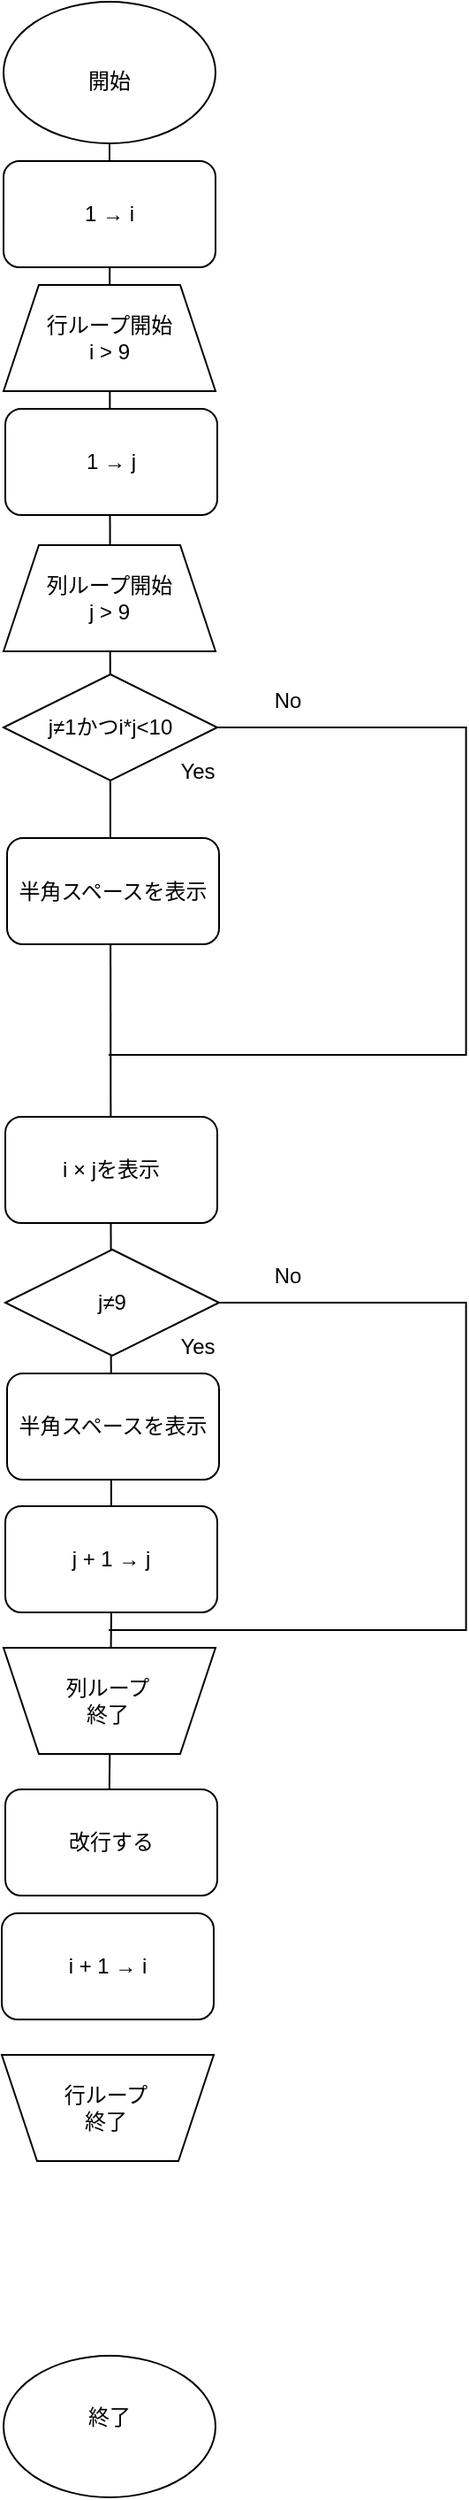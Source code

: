 <mxfile>
    <diagram id="XH0Vy2zy-eVzDtVqT014" name="ページ1">
        <mxGraphModel dx="601" dy="1788" grid="1" gridSize="10" guides="1" tooltips="1" connect="1" arrows="1" fold="1" page="1" pageScale="1" pageWidth="827" pageHeight="1169" math="0" shadow="0">
            <root>
                <mxCell id="0"/>
                <mxCell id="1" parent="0"/>
                <mxCell id="94" value="" style="shape=partialRectangle;whiteSpace=wrap;html=1;bottom=1;right=1;left=1;top=0;fillColor=none;routingCenterX=-0.5;rotation=-90;" vertex="1" parent="1">
                    <mxGeometry x="278.41" y="-758.41" width="185" height="201.82" as="geometry"/>
                </mxCell>
                <mxCell id="83" value="" style="endArrow=none;html=1;entryX=0.5;entryY=1;entryDx=0;entryDy=0;" parent="1" target="82" edge="1">
                    <mxGeometry width="50" height="50" relative="1" as="geometry">
                        <mxPoint x="269.82" y="-139.841" as="sourcePoint"/>
                        <mxPoint x="270" y="-830" as="targetPoint"/>
                    </mxGeometry>
                </mxCell>
                <mxCell id="74" value="" style="shape=partialRectangle;whiteSpace=wrap;html=1;bottom=1;right=1;left=1;top=0;fillColor=none;routingCenterX=-0.5;rotation=-90;" parent="1" vertex="1">
                    <mxGeometry x="278.41" y="-433.41" width="185" height="201.82" as="geometry"/>
                </mxCell>
                <mxCell id="18" value="" style="endArrow=none;html=1;entryX=0.5;entryY=1;entryDx=0;entryDy=0;" parent="1" source="82" edge="1">
                    <mxGeometry width="50" height="50" relative="1" as="geometry">
                        <mxPoint x="270" y="-440" as="sourcePoint"/>
                        <mxPoint x="270" y="-1080" as="targetPoint"/>
                    </mxGeometry>
                </mxCell>
                <mxCell id="30" value="" style="group" parent="1" vertex="1" connectable="0">
                    <mxGeometry x="210" y="70" width="120" height="100" as="geometry"/>
                </mxCell>
                <mxCell id="13" value="" style="ellipse;whiteSpace=wrap;html=1;" parent="30" vertex="1">
                    <mxGeometry y="100" width="120" height="80" as="geometry"/>
                </mxCell>
                <mxCell id="15" value="終了" style="text;html=1;align=center;verticalAlign=middle;whiteSpace=wrap;rounded=0;" parent="30" vertex="1">
                    <mxGeometry x="30" y="120" width="60" height="30" as="geometry"/>
                </mxCell>
                <mxCell id="3" value="行ループ開始&lt;div&gt;i &amp;gt; 9&lt;/div&gt;" style="shape=trapezoid;perimeter=trapezoidPerimeter;whiteSpace=wrap;html=1;fixedSize=1;" parent="1" vertex="1">
                    <mxGeometry x="210" y="-1000" width="120" height="60" as="geometry"/>
                </mxCell>
                <mxCell id="11" value="" style="ellipse;whiteSpace=wrap;html=1;" parent="1" vertex="1">
                    <mxGeometry x="210" y="-1160" width="120" height="80" as="geometry"/>
                </mxCell>
                <mxCell id="14" value="開始" style="text;html=1;align=center;verticalAlign=middle;whiteSpace=wrap;rounded=0;" parent="1" vertex="1">
                    <mxGeometry x="240" y="-1130" width="60" height="30" as="geometry"/>
                </mxCell>
                <mxCell id="56" value="i + 1 → i" style="rounded=1;whiteSpace=wrap;html=1;" parent="1" vertex="1">
                    <mxGeometry x="209" y="-80" width="120" height="60" as="geometry"/>
                </mxCell>
                <mxCell id="59" value="" style="group" parent="1" vertex="1" connectable="0">
                    <mxGeometry x="209" width="120" height="60" as="geometry"/>
                </mxCell>
                <mxCell id="54" value="" style="shape=trapezoid;perimeter=trapezoidPerimeter;whiteSpace=wrap;html=1;fixedSize=1;rotation=-180;" parent="59" vertex="1">
                    <mxGeometry width="120" height="60" as="geometry"/>
                </mxCell>
                <mxCell id="55" value="行ループ&lt;div&gt;終了&lt;/div&gt;" style="text;html=1;align=center;verticalAlign=middle;whiteSpace=wrap;rounded=0;" parent="59" vertex="1">
                    <mxGeometry x="29" y="15" width="60" height="30" as="geometry"/>
                </mxCell>
                <mxCell id="65" value="1 → i" style="rounded=1;whiteSpace=wrap;html=1;" parent="1" vertex="1">
                    <mxGeometry x="210" y="-1070" width="120" height="60" as="geometry"/>
                </mxCell>
                <mxCell id="73" value="j≠9" style="rhombus;whiteSpace=wrap;html=1;" parent="1" vertex="1">
                    <mxGeometry x="211" y="-455" width="121" height="60" as="geometry"/>
                </mxCell>
                <mxCell id="75" value="No" style="text;html=1;align=center;verticalAlign=middle;whiteSpace=wrap;rounded=0;" parent="1" vertex="1">
                    <mxGeometry x="341" y="-455" width="60" height="30" as="geometry"/>
                </mxCell>
                <mxCell id="76" value="Yes" style="text;html=1;align=center;verticalAlign=middle;whiteSpace=wrap;rounded=0;" parent="1" vertex="1">
                    <mxGeometry x="290" y="-415" width="60" height="30" as="geometry"/>
                </mxCell>
                <mxCell id="77" value="&lt;span style=&quot;color: rgb(0, 0, 0);&quot;&gt;半角スペースを表示&lt;/span&gt;" style="rounded=1;whiteSpace=wrap;html=1;" parent="1" vertex="1">
                    <mxGeometry x="212" y="-385" width="120" height="60" as="geometry"/>
                </mxCell>
                <mxCell id="78" value="改行する" style="rounded=1;whiteSpace=wrap;html=1;" parent="1" vertex="1">
                    <mxGeometry x="211.0" y="-150" width="120" height="60" as="geometry"/>
                </mxCell>
                <mxCell id="79" value="i × jを表示" style="rounded=1;whiteSpace=wrap;html=1;" parent="1" vertex="1">
                    <mxGeometry x="211" y="-530" width="120" height="60" as="geometry"/>
                </mxCell>
                <mxCell id="80" value="列ループ開始&lt;div&gt;j &amp;gt; 9&lt;/div&gt;" style="shape=trapezoid;perimeter=trapezoidPerimeter;whiteSpace=wrap;html=1;fixedSize=1;" parent="1" vertex="1">
                    <mxGeometry x="210" y="-853" width="120" height="60" as="geometry"/>
                </mxCell>
                <mxCell id="81" value="1 → j" style="rounded=1;whiteSpace=wrap;html=1;" parent="1" vertex="1">
                    <mxGeometry x="211" y="-930" width="120" height="60" as="geometry"/>
                </mxCell>
                <mxCell id="82" value="j + 1 → j" style="rounded=1;whiteSpace=wrap;html=1;" parent="1" vertex="1">
                    <mxGeometry x="211" y="-310" width="120" height="60" as="geometry"/>
                </mxCell>
                <mxCell id="92" value="" style="group" parent="1" vertex="1" connectable="0">
                    <mxGeometry x="210" y="-230" width="120" height="60" as="geometry"/>
                </mxCell>
                <mxCell id="89" value="" style="shape=trapezoid;perimeter=trapezoidPerimeter;whiteSpace=wrap;html=1;fixedSize=1;rotation=-180;" parent="92" vertex="1">
                    <mxGeometry width="120" height="60" as="geometry"/>
                </mxCell>
                <mxCell id="90" value="列ループ&lt;div&gt;終了&lt;/div&gt;" style="text;html=1;align=center;verticalAlign=middle;whiteSpace=wrap;rounded=0;" parent="92" vertex="1">
                    <mxGeometry x="29" y="15" width="60" height="30" as="geometry"/>
                </mxCell>
                <mxCell id="93" value="j≠1かつi*j&amp;lt;10" style="rhombus;whiteSpace=wrap;html=1;" vertex="1" parent="1">
                    <mxGeometry x="210" y="-780" width="121" height="60" as="geometry"/>
                </mxCell>
                <mxCell id="95" value="No" style="text;html=1;align=center;verticalAlign=middle;whiteSpace=wrap;rounded=0;" vertex="1" parent="1">
                    <mxGeometry x="341" y="-780" width="60" height="30" as="geometry"/>
                </mxCell>
                <mxCell id="96" value="Yes" style="text;html=1;align=center;verticalAlign=middle;whiteSpace=wrap;rounded=0;" vertex="1" parent="1">
                    <mxGeometry x="290" y="-740" width="60" height="30" as="geometry"/>
                </mxCell>
                <mxCell id="97" value="&lt;span style=&quot;color: rgb(0, 0, 0);&quot;&gt;半角スペースを表示&lt;/span&gt;" style="rounded=1;whiteSpace=wrap;html=1;" vertex="1" parent="1">
                    <mxGeometry x="212" y="-687.5" width="120" height="60" as="geometry"/>
                </mxCell>
            </root>
        </mxGraphModel>
    </diagram>
</mxfile>